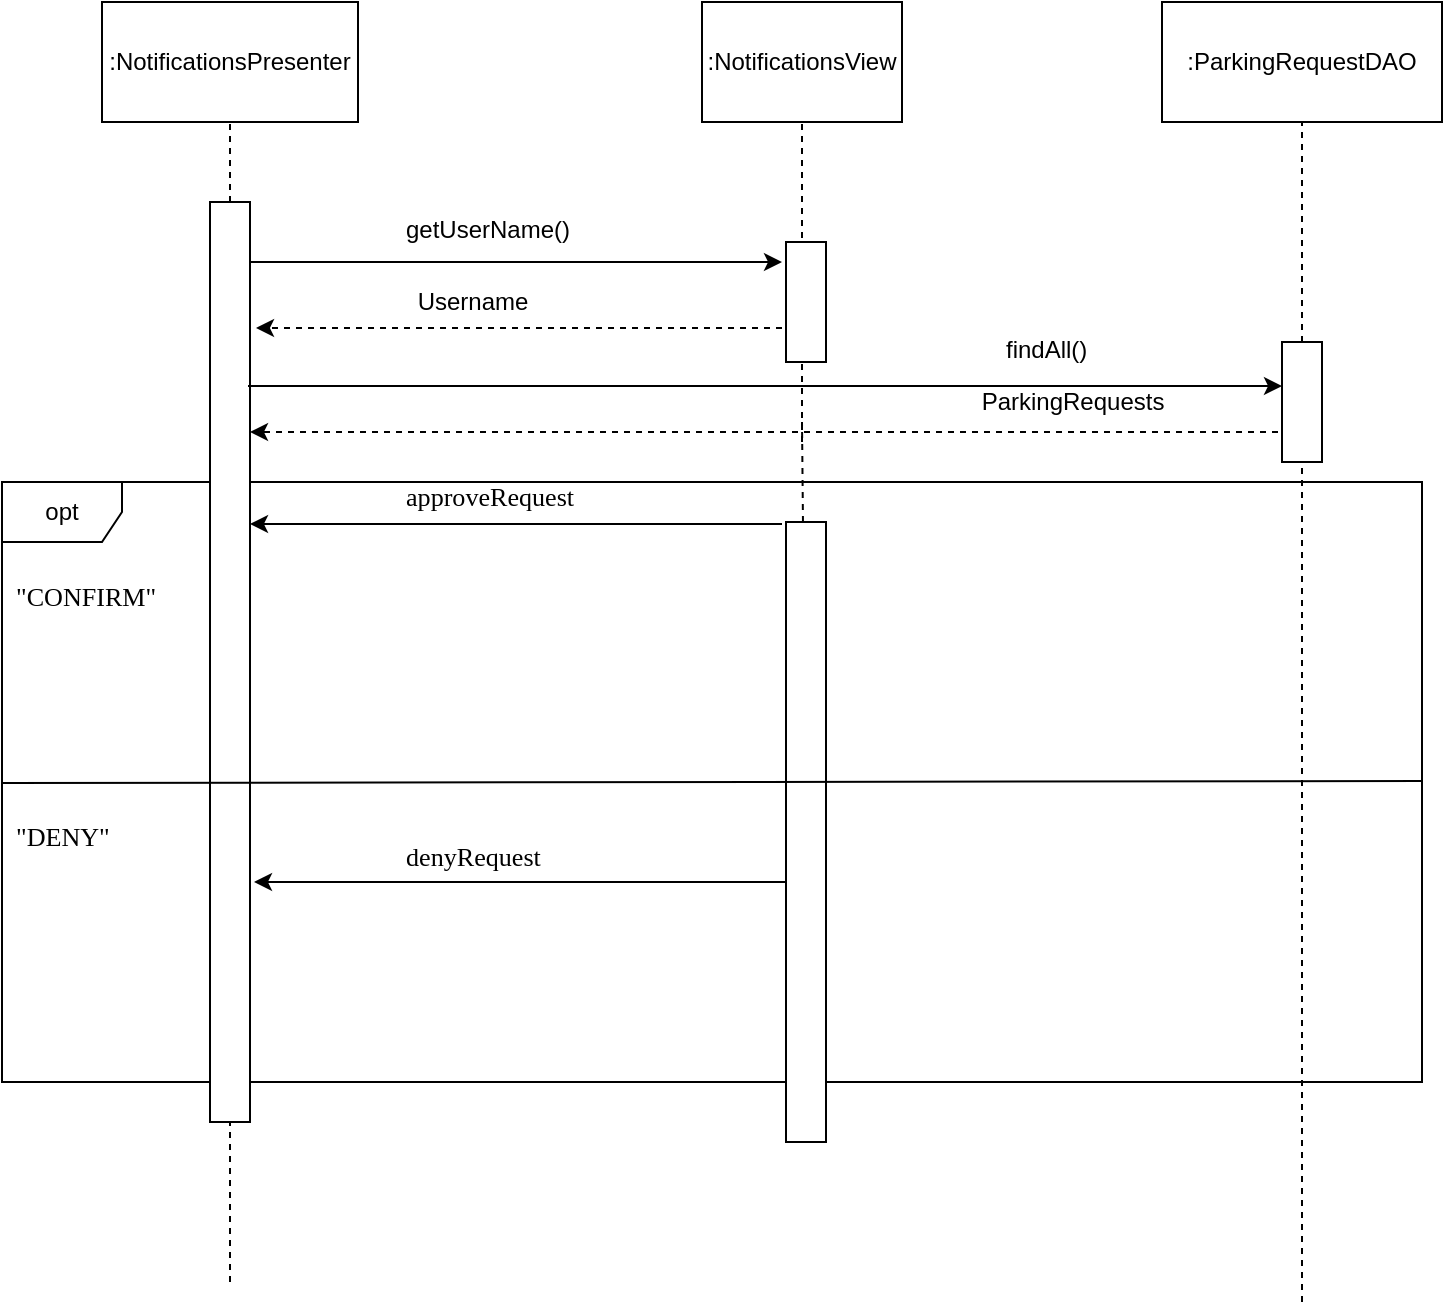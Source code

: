 <mxfile version="13.0.3" type="device"><diagram id="aYFdKm9wqJOO9jpPC0bX" name="Page-1"><mxGraphModel dx="1086" dy="806" grid="1" gridSize="10" guides="1" tooltips="1" connect="1" arrows="1" fold="1" page="1" pageScale="1" pageWidth="850" pageHeight="1100" math="0" shadow="0"><root><mxCell id="0"/><mxCell id="1" parent="0"/><mxCell id="TQIad6jA38H22ykfewvO-33" value="opt" style="shape=umlFrame;whiteSpace=wrap;html=1;" parent="1" vertex="1"><mxGeometry x="420" y="1150" width="710" height="300" as="geometry"/></mxCell><mxCell id="TQIad6jA38H22ykfewvO-3" value=":NotificationsPresenter" style="rounded=0;whiteSpace=wrap;html=1;" parent="1" vertex="1"><mxGeometry x="470" y="910" width="128" height="60" as="geometry"/></mxCell><mxCell id="TQIad6jA38H22ykfewvO-4" value="" style="endArrow=none;dashed=1;html=1;entryX=0.5;entryY=1;entryDx=0;entryDy=0;" parent="1" source="TQIad6jA38H22ykfewvO-12" target="TQIad6jA38H22ykfewvO-3" edge="1"><mxGeometry width="50" height="50" relative="1" as="geometry"><mxPoint x="992" y="1480" as="sourcePoint"/><mxPoint x="991" y="1133.036" as="targetPoint"/></mxGeometry></mxCell><mxCell id="TQIad6jA38H22ykfewvO-5" value=":NotificationsView" style="rounded=0;whiteSpace=wrap;html=1;" parent="1" vertex="1"><mxGeometry x="770" y="910" width="100" height="60" as="geometry"/></mxCell><mxCell id="TQIad6jA38H22ykfewvO-6" value="" style="endArrow=none;dashed=1;html=1;entryX=0.5;entryY=1;entryDx=0;entryDy=0;" parent="1" target="TQIad6jA38H22ykfewvO-5" edge="1"><mxGeometry width="50" height="50" relative="1" as="geometry"><mxPoint x="820" y="1130" as="sourcePoint"/><mxPoint x="819" y="1133.036" as="targetPoint"/></mxGeometry></mxCell><mxCell id="TQIad6jA38H22ykfewvO-8" value="getUserName()" style="text;html=1;" parent="1" vertex="1"><mxGeometry x="620" y="1010" width="110" height="30" as="geometry"/></mxCell><mxCell id="TQIad6jA38H22ykfewvO-12" value="" style="rounded=0;whiteSpace=wrap;html=1;" parent="1" vertex="1"><mxGeometry x="524" y="1010" width="20" height="460" as="geometry"/></mxCell><mxCell id="TQIad6jA38H22ykfewvO-13" value="" style="endArrow=none;dashed=1;html=1;entryX=0.5;entryY=1;entryDx=0;entryDy=0;" parent="1" target="TQIad6jA38H22ykfewvO-12" edge="1"><mxGeometry width="50" height="50" relative="1" as="geometry"><mxPoint x="534" y="1550" as="sourcePoint"/><mxPoint x="534" y="970" as="targetPoint"/></mxGeometry></mxCell><mxCell id="TQIad6jA38H22ykfewvO-14" value="" style="endArrow=none;dashed=1;html=1;entryX=0.5;entryY=1;entryDx=0;entryDy=0;" parent="1" source="TQIad6jA38H22ykfewvO-29" edge="1"><mxGeometry width="50" height="50" relative="1" as="geometry"><mxPoint x="820" y="1560" as="sourcePoint"/><mxPoint x="820" y="1120" as="targetPoint"/></mxGeometry></mxCell><mxCell id="TQIad6jA38H22ykfewvO-17" value=":ParkingRequestDAO" style="rounded=0;whiteSpace=wrap;html=1;" parent="1" vertex="1"><mxGeometry x="1000" y="910" width="140" height="60" as="geometry"/></mxCell><mxCell id="TQIad6jA38H22ykfewvO-18" value="" style="endArrow=none;dashed=1;html=1;entryX=0.5;entryY=1;entryDx=0;entryDy=0;" parent="1" source="TQIad6jA38H22ykfewvO-21" target="TQIad6jA38H22ykfewvO-17" edge="1"><mxGeometry width="50" height="50" relative="1" as="geometry"><mxPoint x="1070" y="1560" as="sourcePoint"/><mxPoint x="1069" y="1133.036" as="targetPoint"/></mxGeometry></mxCell><mxCell id="TQIad6jA38H22ykfewvO-21" value="" style="rounded=0;whiteSpace=wrap;html=1;" parent="1" vertex="1"><mxGeometry x="1060" y="1080" width="20" height="60" as="geometry"/></mxCell><mxCell id="TQIad6jA38H22ykfewvO-22" value="" style="endArrow=none;dashed=1;html=1;entryX=0.5;entryY=1;entryDx=0;entryDy=0;" parent="1" target="TQIad6jA38H22ykfewvO-21" edge="1"><mxGeometry width="50" height="50" relative="1" as="geometry"><mxPoint x="1070" y="1560" as="sourcePoint"/><mxPoint x="1070" y="970" as="targetPoint"/></mxGeometry></mxCell><mxCell id="TQIad6jA38H22ykfewvO-29" value="" style="rounded=0;whiteSpace=wrap;html=1;" parent="1" vertex="1"><mxGeometry x="812" y="1170" width="20" height="310" as="geometry"/></mxCell><mxCell id="TQIad6jA38H22ykfewvO-35" value="" style="endArrow=classic;html=1;" parent="1" edge="1"><mxGeometry width="50" height="50" relative="1" as="geometry"><mxPoint x="544" y="1040" as="sourcePoint"/><mxPoint x="810" y="1040" as="targetPoint"/></mxGeometry></mxCell><mxCell id="TQIad6jA38H22ykfewvO-66" value="&lt;pre style=&quot;font-family: &amp;#34;consolas&amp;#34; ; font-size: 9.8pt&quot;&gt;&quot;DENY&quot;&lt;/pre&gt;" style="text;whiteSpace=wrap;html=1;" parent="1" vertex="1"><mxGeometry x="425" y="1300" width="70" height="60" as="geometry"/></mxCell><mxCell id="TQIad6jA38H22ykfewvO-71" value="" style="endArrow=classic;html=1;dashed=1;entryX=1;entryY=0.25;entryDx=0;entryDy=0;" parent="1" target="TQIad6jA38H22ykfewvO-12" edge="1"><mxGeometry width="50" height="50" relative="1" as="geometry"><mxPoint x="1058" y="1125" as="sourcePoint"/><mxPoint x="832" y="1130" as="targetPoint"/></mxGeometry></mxCell><mxCell id="TQIad6jA38H22ykfewvO-76" value="&lt;pre style=&quot;font-family: &amp;#34;consolas&amp;#34; ; font-size: 9.8pt&quot;&gt;denyRequest&lt;/pre&gt;" style="text;whiteSpace=wrap;html=1;" parent="1" vertex="1"><mxGeometry x="620" y="1310" width="100" height="60" as="geometry"/></mxCell><mxCell id="TQIad6jA38H22ykfewvO-81" value="" style="endArrow=none;html=1;" parent="1" edge="1"><mxGeometry width="50" height="50" relative="1" as="geometry"><mxPoint x="420" y="1300.5" as="sourcePoint"/><mxPoint x="1130" y="1299.5" as="targetPoint"/></mxGeometry></mxCell><mxCell id="iWqAJjk_G2WNAxSfs1ZB-7" value="" style="endArrow=classic;html=1;dashed=1;" parent="1" edge="1"><mxGeometry width="50" height="50" relative="1" as="geometry"><mxPoint x="810" y="1073" as="sourcePoint"/><mxPoint x="547" y="1073" as="targetPoint"/></mxGeometry></mxCell><mxCell id="iWqAJjk_G2WNAxSfs1ZB-8" value="" style="endArrow=classic;html=1;entryX=0;entryY=0.367;entryDx=0;entryDy=0;entryPerimeter=0;" parent="1" target="TQIad6jA38H22ykfewvO-21" edge="1"><mxGeometry width="50" height="50" relative="1" as="geometry"><mxPoint x="543" y="1102" as="sourcePoint"/><mxPoint x="1190" y="1085" as="targetPoint"/></mxGeometry></mxCell><mxCell id="iWqAJjk_G2WNAxSfs1ZB-9" value="findAll()" style="text;html=1;" parent="1" vertex="1"><mxGeometry x="920" y="1070" width="40" height="30" as="geometry"/></mxCell><mxCell id="iWqAJjk_G2WNAxSfs1ZB-10" value="Username" style="text;html=1;align=center;verticalAlign=middle;resizable=0;points=[];autosize=1;" parent="1" vertex="1"><mxGeometry x="620" y="1050" width="70" height="20" as="geometry"/></mxCell><mxCell id="iWqAJjk_G2WNAxSfs1ZB-11" value="ParkingRequests" style="text;html=1;align=center;verticalAlign=middle;resizable=0;points=[];autosize=1;" parent="1" vertex="1"><mxGeometry x="900" y="1100" width="110" height="20" as="geometry"/></mxCell><mxCell id="iWqAJjk_G2WNAxSfs1ZB-14" value="&lt;pre style=&quot;font-family: &amp;#34;consolas&amp;#34; ; font-size: 9.8pt&quot;&gt;approveRequest&lt;/pre&gt;" style="text;whiteSpace=wrap;html=1;" parent="1" vertex="1"><mxGeometry x="620" y="1130" width="130" height="60" as="geometry"/></mxCell><mxCell id="iWqAJjk_G2WNAxSfs1ZB-15" value="" style="endArrow=classic;html=1;" parent="1" edge="1"><mxGeometry width="50" height="50" relative="1" as="geometry"><mxPoint x="810" y="1171" as="sourcePoint"/><mxPoint x="544" y="1171" as="targetPoint"/></mxGeometry></mxCell><mxCell id="iWqAJjk_G2WNAxSfs1ZB-16" value="" style="endArrow=classic;html=1;" parent="1" edge="1"><mxGeometry width="50" height="50" relative="1" as="geometry"><mxPoint x="812" y="1350" as="sourcePoint"/><mxPoint x="546" y="1350" as="targetPoint"/></mxGeometry></mxCell><mxCell id="iWqAJjk_G2WNAxSfs1ZB-19" value="&lt;pre style=&quot;font-family: &amp;#34;consolas&amp;#34; ; font-size: 9.8pt&quot;&gt;&quot;CONFIRM&quot;&lt;/pre&gt;" style="text;whiteSpace=wrap;html=1;" parent="1" vertex="1"><mxGeometry x="425" y="1180" width="70" height="60" as="geometry"/></mxCell><mxCell id="wR4slAyMXRoMfJMZeuw--1" value="" style="rounded=0;whiteSpace=wrap;html=1;" vertex="1" parent="1"><mxGeometry x="812" y="1030" width="20" height="60" as="geometry"/></mxCell></root></mxGraphModel></diagram></mxfile>